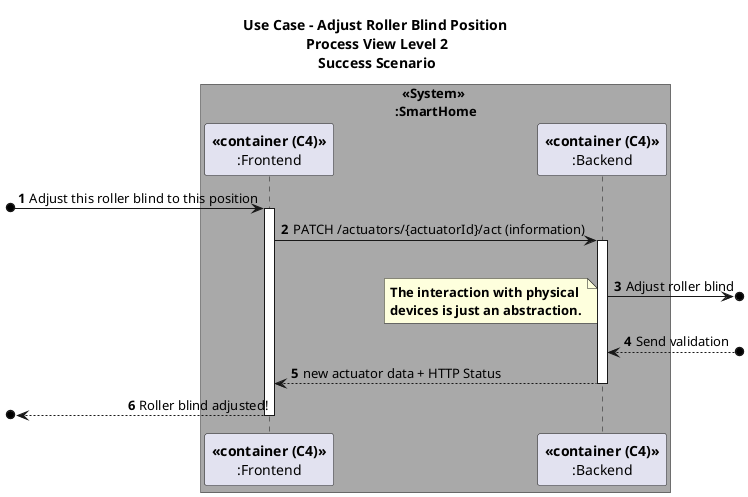 @startuml

title Use Case - Adjust Roller Blind Position\n Process View Level 2\n Success Scenario
autonumber


!pragma teoz true
box "  <<System>>\n:SmartHome" #DarkGrey

participant "**<<container (C4)>>**\n:Frontend" as FE
participant "**<<container (C4)>>**\n:Backend" as BE

[o-> FE : Adjust this roller blind to this position
activate FE
FE -> BE : PATCH /actuators/{actuatorId}/act (information)
activate BE
|||
BE ->o]: Adjust roller blind
note left: **The interaction with physical **\n**devices is just an abstraction.**
BE <--o]: Send validation

BE --> FE : new actuator data + HTTP Status
deactivate BE
[o<-- FE : Roller blind adjusted!
deactivate FE
end box

@enduml